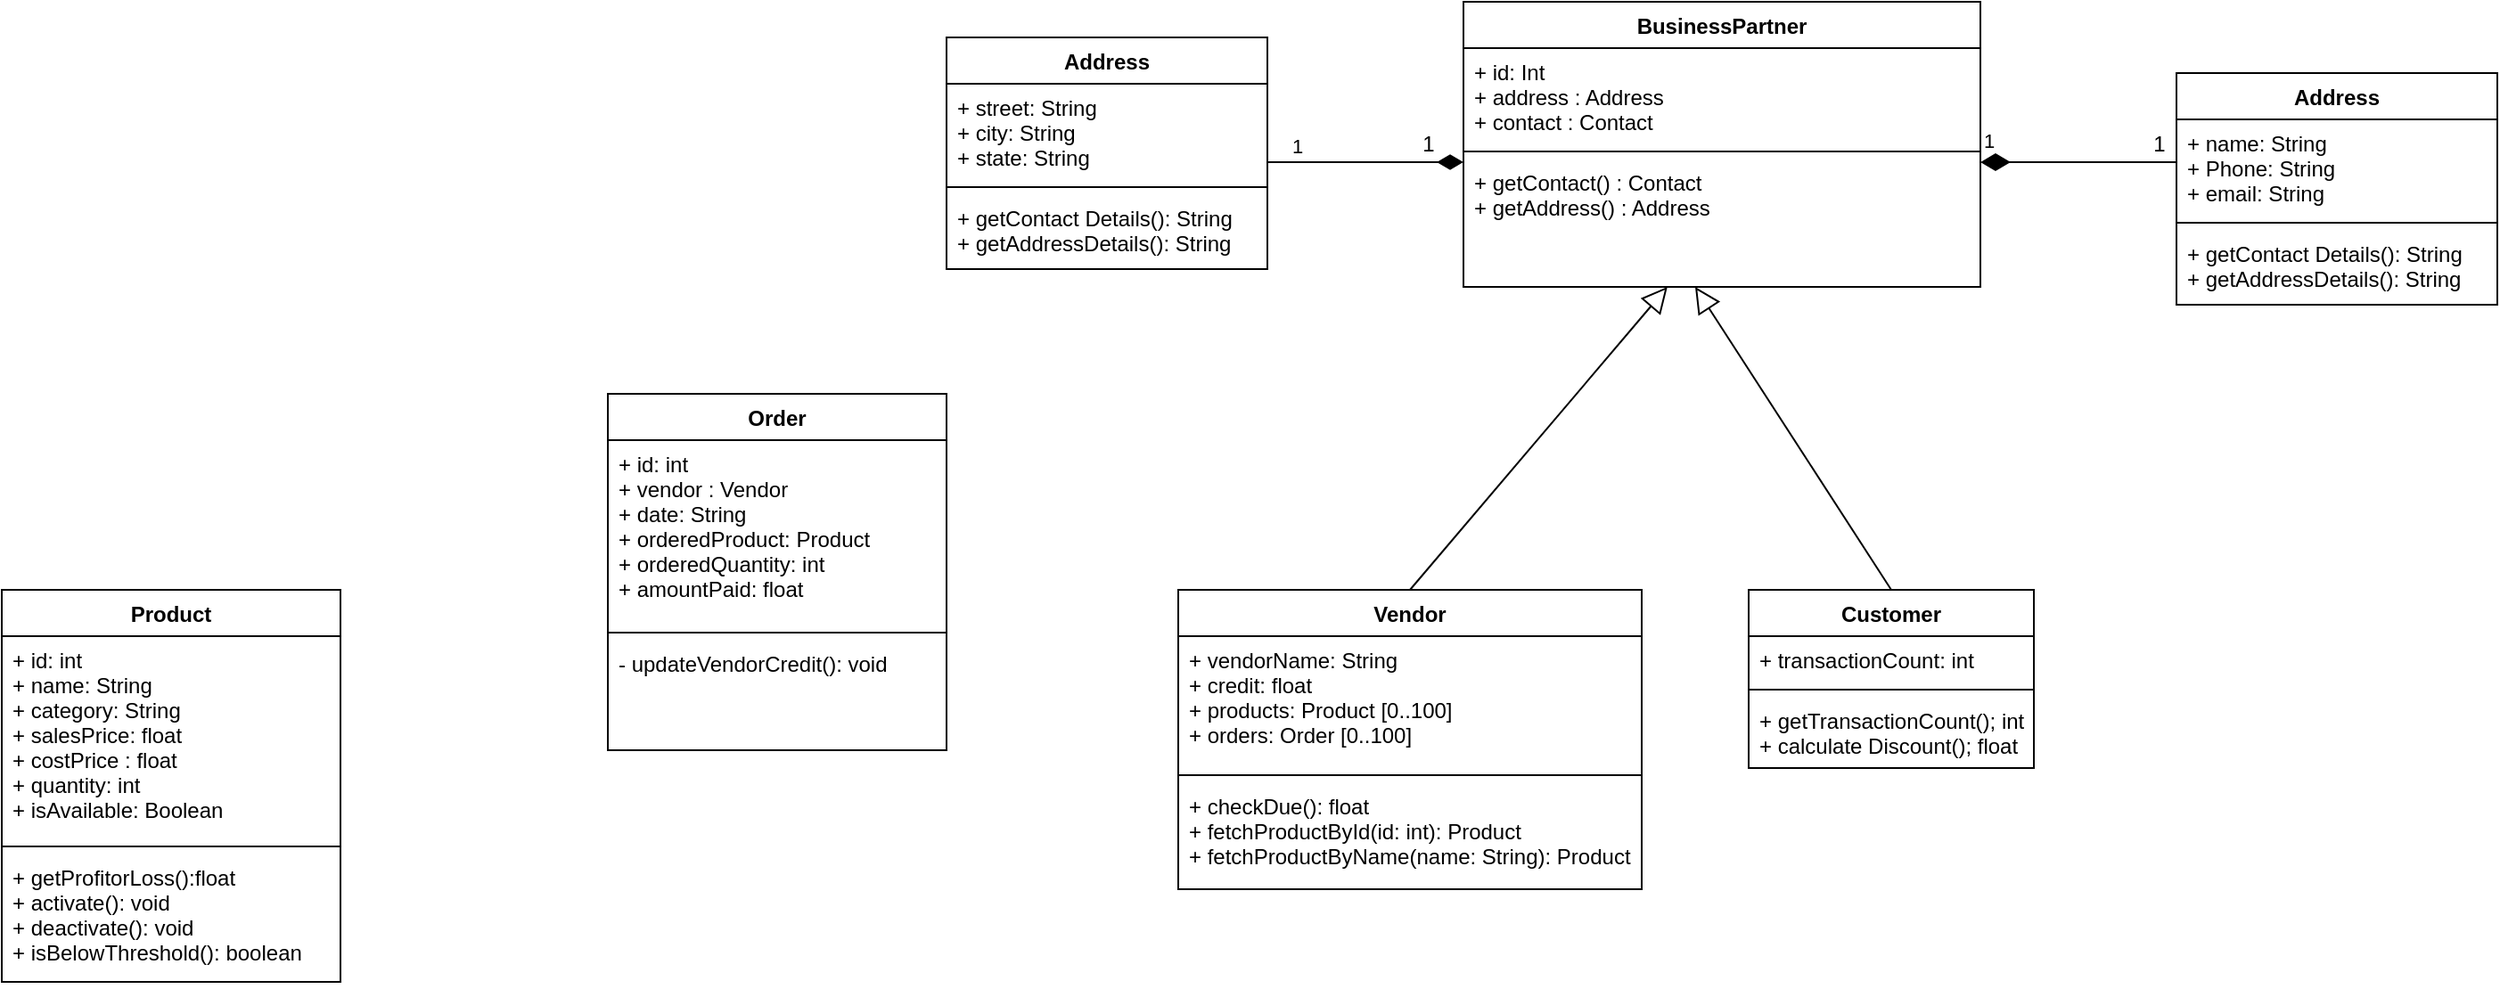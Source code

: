<mxfile version="15.3.0" type="github">
  <diagram id="UPn27FwMhSwaFrOdYIV2" name="Page-1">
    <mxGraphModel dx="868" dy="482" grid="1" gridSize="10" guides="1" tooltips="1" connect="1" arrows="1" fold="1" page="1" pageScale="1" pageWidth="1169" pageHeight="1654" math="0" shadow="0">
      <root>
        <mxCell id="0" />
        <mxCell id="1" parent="0" />
        <mxCell id="CdOk1dQUQj-y5VEX96Gy-9" value="Product" style="swimlane;fontStyle=1;align=center;verticalAlign=top;childLayout=stackLayout;horizontal=1;startSize=26;horizontalStack=0;resizeParent=1;resizeParentMax=0;resizeLast=0;collapsible=1;marginBottom=0;" parent="1" vertex="1">
          <mxGeometry x="50" y="440" width="190" height="220" as="geometry" />
        </mxCell>
        <mxCell id="CdOk1dQUQj-y5VEX96Gy-10" value="+ id: int&#xa;+ name: String&#xa;+ category: String&#xa;+ salesPrice: float&#xa;+ costPrice : float&#xa;+ quantity: int&#xa;+ isAvailable: Boolean" style="text;strokeColor=none;fillColor=none;align=left;verticalAlign=top;spacingLeft=4;spacingRight=4;overflow=hidden;rotatable=0;points=[[0,0.5],[1,0.5]];portConstraint=eastwest;" parent="CdOk1dQUQj-y5VEX96Gy-9" vertex="1">
          <mxGeometry y="26" width="190" height="114" as="geometry" />
        </mxCell>
        <mxCell id="CdOk1dQUQj-y5VEX96Gy-11" value="" style="line;strokeWidth=1;fillColor=none;align=left;verticalAlign=middle;spacingTop=-1;spacingLeft=3;spacingRight=3;rotatable=0;labelPosition=right;points=[];portConstraint=eastwest;" parent="CdOk1dQUQj-y5VEX96Gy-9" vertex="1">
          <mxGeometry y="140" width="190" height="8" as="geometry" />
        </mxCell>
        <mxCell id="CdOk1dQUQj-y5VEX96Gy-12" value="+ getProfitorLoss():float&#xa;+ activate(): void&#xa;+ deactivate(): void&#xa;+ isBelowThreshold(): boolean&#xa;" style="text;strokeColor=none;fillColor=none;align=left;verticalAlign=top;spacingLeft=4;spacingRight=4;overflow=hidden;rotatable=0;points=[[0,0.5],[1,0.5]];portConstraint=eastwest;" parent="CdOk1dQUQj-y5VEX96Gy-9" vertex="1">
          <mxGeometry y="148" width="190" height="72" as="geometry" />
        </mxCell>
        <mxCell id="CdOk1dQUQj-y5VEX96Gy-13" value="Order" style="swimlane;fontStyle=1;align=center;verticalAlign=top;childLayout=stackLayout;horizontal=1;startSize=26;horizontalStack=0;resizeParent=1;resizeParentMax=0;resizeLast=0;collapsible=1;marginBottom=0;" parent="1" vertex="1">
          <mxGeometry x="390" y="330" width="190" height="200" as="geometry" />
        </mxCell>
        <mxCell id="CdOk1dQUQj-y5VEX96Gy-14" value="+ id: int&#xa;+ vendor : Vendor&#xa;+ date: String&#xa;+ orderedProduct: Product&#xa;+ orderedQuantity: int&#xa;+ amountPaid: float" style="text;strokeColor=none;fillColor=none;align=left;verticalAlign=top;spacingLeft=4;spacingRight=4;overflow=hidden;rotatable=0;points=[[0,0.5],[1,0.5]];portConstraint=eastwest;" parent="CdOk1dQUQj-y5VEX96Gy-13" vertex="1">
          <mxGeometry y="26" width="190" height="104" as="geometry" />
        </mxCell>
        <mxCell id="CdOk1dQUQj-y5VEX96Gy-15" value="" style="line;strokeWidth=1;fillColor=none;align=left;verticalAlign=middle;spacingTop=-1;spacingLeft=3;spacingRight=3;rotatable=0;labelPosition=right;points=[];portConstraint=eastwest;" parent="CdOk1dQUQj-y5VEX96Gy-13" vertex="1">
          <mxGeometry y="130" width="190" height="8" as="geometry" />
        </mxCell>
        <mxCell id="CdOk1dQUQj-y5VEX96Gy-16" value="- updateVendorCredit(): void" style="text;strokeColor=none;fillColor=none;align=left;verticalAlign=top;spacingLeft=4;spacingRight=4;overflow=hidden;rotatable=0;points=[[0,0.5],[1,0.5]];portConstraint=eastwest;" parent="CdOk1dQUQj-y5VEX96Gy-13" vertex="1">
          <mxGeometry y="138" width="190" height="62" as="geometry" />
        </mxCell>
        <mxCell id="CdOk1dQUQj-y5VEX96Gy-17" value="BusinessPartner" style="swimlane;fontStyle=1;align=center;verticalAlign=top;childLayout=stackLayout;horizontal=1;startSize=26;horizontalStack=0;resizeParent=1;resizeParentMax=0;resizeLast=0;collapsible=1;marginBottom=0;" parent="1" vertex="1">
          <mxGeometry x="870" y="110" width="290" height="160" as="geometry" />
        </mxCell>
        <mxCell id="CdOk1dQUQj-y5VEX96Gy-18" value="+ id: Int&#xa;+ address : Address&#xa;+ contact : Contact" style="text;strokeColor=none;fillColor=none;align=left;verticalAlign=top;spacingLeft=4;spacingRight=4;overflow=hidden;rotatable=0;points=[[0,0.5],[1,0.5]];portConstraint=eastwest;" parent="CdOk1dQUQj-y5VEX96Gy-17" vertex="1">
          <mxGeometry y="26" width="290" height="54" as="geometry" />
        </mxCell>
        <mxCell id="CdOk1dQUQj-y5VEX96Gy-19" value="" style="line;strokeWidth=1;fillColor=none;align=left;verticalAlign=middle;spacingTop=-1;spacingLeft=3;spacingRight=3;rotatable=0;labelPosition=right;points=[];portConstraint=eastwest;" parent="CdOk1dQUQj-y5VEX96Gy-17" vertex="1">
          <mxGeometry y="80" width="290" height="8" as="geometry" />
        </mxCell>
        <mxCell id="CdOk1dQUQj-y5VEX96Gy-20" value="+ getContact() : Contact&#xa;+ getAddress() : Address" style="text;strokeColor=none;fillColor=none;align=left;verticalAlign=top;spacingLeft=4;spacingRight=4;overflow=hidden;rotatable=0;points=[[0,0.5],[1,0.5]];portConstraint=eastwest;" parent="CdOk1dQUQj-y5VEX96Gy-17" vertex="1">
          <mxGeometry y="88" width="290" height="72" as="geometry" />
        </mxCell>
        <mxCell id="CdOk1dQUQj-y5VEX96Gy-23" value="Vendor" style="swimlane;fontStyle=1;align=center;verticalAlign=top;childLayout=stackLayout;horizontal=1;startSize=26;horizontalStack=0;resizeParent=1;resizeParentMax=0;resizeLast=0;collapsible=1;marginBottom=0;" parent="1" vertex="1">
          <mxGeometry x="710" y="440" width="260" height="168" as="geometry" />
        </mxCell>
        <mxCell id="CdOk1dQUQj-y5VEX96Gy-24" value="+ vendorName: String&#xa;+ credit: float&#xa;+ products: Product [0..100]&#xa;+ orders: Order [0..100]" style="text;strokeColor=none;fillColor=none;align=left;verticalAlign=top;spacingLeft=4;spacingRight=4;overflow=hidden;rotatable=0;points=[[0,0.5],[1,0.5]];portConstraint=eastwest;" parent="CdOk1dQUQj-y5VEX96Gy-23" vertex="1">
          <mxGeometry y="26" width="260" height="74" as="geometry" />
        </mxCell>
        <mxCell id="CdOk1dQUQj-y5VEX96Gy-25" value="" style="line;strokeWidth=1;fillColor=none;align=left;verticalAlign=middle;spacingTop=-1;spacingLeft=3;spacingRight=3;rotatable=0;labelPosition=right;points=[];portConstraint=eastwest;" parent="CdOk1dQUQj-y5VEX96Gy-23" vertex="1">
          <mxGeometry y="100" width="260" height="8" as="geometry" />
        </mxCell>
        <mxCell id="CdOk1dQUQj-y5VEX96Gy-26" value="+ checkDue(): float&#xa;+ fetchProductById(id: int): Product&#xa;+ fetchProductByName(name: String): Product" style="text;strokeColor=none;fillColor=none;align=left;verticalAlign=top;spacingLeft=4;spacingRight=4;overflow=hidden;rotatable=0;points=[[0,0.5],[1,0.5]];portConstraint=eastwest;" parent="CdOk1dQUQj-y5VEX96Gy-23" vertex="1">
          <mxGeometry y="108" width="260" height="60" as="geometry" />
        </mxCell>
        <mxCell id="CdOk1dQUQj-y5VEX96Gy-27" value="Customer" style="swimlane;fontStyle=1;align=center;verticalAlign=top;childLayout=stackLayout;horizontal=1;startSize=26;horizontalStack=0;resizeParent=1;resizeParentMax=0;resizeLast=0;collapsible=1;marginBottom=0;" parent="1" vertex="1">
          <mxGeometry x="1030" y="440" width="160" height="100" as="geometry" />
        </mxCell>
        <mxCell id="CdOk1dQUQj-y5VEX96Gy-28" value="+ transactionCount: int" style="text;strokeColor=none;fillColor=none;align=left;verticalAlign=top;spacingLeft=4;spacingRight=4;overflow=hidden;rotatable=0;points=[[0,0.5],[1,0.5]];portConstraint=eastwest;" parent="CdOk1dQUQj-y5VEX96Gy-27" vertex="1">
          <mxGeometry y="26" width="160" height="26" as="geometry" />
        </mxCell>
        <mxCell id="CdOk1dQUQj-y5VEX96Gy-29" value="" style="line;strokeWidth=1;fillColor=none;align=left;verticalAlign=middle;spacingTop=-1;spacingLeft=3;spacingRight=3;rotatable=0;labelPosition=right;points=[];portConstraint=eastwest;" parent="CdOk1dQUQj-y5VEX96Gy-27" vertex="1">
          <mxGeometry y="52" width="160" height="8" as="geometry" />
        </mxCell>
        <mxCell id="CdOk1dQUQj-y5VEX96Gy-30" value="+ getTransactionCount(); int&#xa;+ calculate Discount(); float" style="text;strokeColor=none;fillColor=none;align=left;verticalAlign=top;spacingLeft=4;spacingRight=4;overflow=hidden;rotatable=0;points=[[0,0.5],[1,0.5]];portConstraint=eastwest;" parent="CdOk1dQUQj-y5VEX96Gy-27" vertex="1">
          <mxGeometry y="60" width="160" height="40" as="geometry" />
        </mxCell>
        <mxCell id="lz1PXRVS1D92EgQesQCd-1" value="Address" style="swimlane;fontStyle=1;align=center;verticalAlign=top;childLayout=stackLayout;horizontal=1;startSize=26;horizontalStack=0;resizeParent=1;resizeParentMax=0;resizeLast=0;collapsible=1;marginBottom=0;" vertex="1" parent="1">
          <mxGeometry x="580" y="130" width="180" height="130" as="geometry" />
        </mxCell>
        <mxCell id="lz1PXRVS1D92EgQesQCd-2" value="+ street: String&#xa;+ city: String&#xa;+ state: String&#xa;&#xa;" style="text;strokeColor=none;fillColor=none;align=left;verticalAlign=top;spacingLeft=4;spacingRight=4;overflow=hidden;rotatable=0;points=[[0,0.5],[1,0.5]];portConstraint=eastwest;" vertex="1" parent="lz1PXRVS1D92EgQesQCd-1">
          <mxGeometry y="26" width="180" height="54" as="geometry" />
        </mxCell>
        <mxCell id="lz1PXRVS1D92EgQesQCd-3" value="" style="line;strokeWidth=1;fillColor=none;align=left;verticalAlign=middle;spacingTop=-1;spacingLeft=3;spacingRight=3;rotatable=0;labelPosition=right;points=[];portConstraint=eastwest;" vertex="1" parent="lz1PXRVS1D92EgQesQCd-1">
          <mxGeometry y="80" width="180" height="8" as="geometry" />
        </mxCell>
        <mxCell id="lz1PXRVS1D92EgQesQCd-4" value="+ getContact Details(): String&#xa;+ getAddressDetails(): String" style="text;strokeColor=none;fillColor=none;align=left;verticalAlign=top;spacingLeft=4;spacingRight=4;overflow=hidden;rotatable=0;points=[[0,0.5],[1,0.5]];portConstraint=eastwest;" vertex="1" parent="lz1PXRVS1D92EgQesQCd-1">
          <mxGeometry y="88" width="180" height="42" as="geometry" />
        </mxCell>
        <mxCell id="lz1PXRVS1D92EgQesQCd-5" value="Address" style="swimlane;fontStyle=1;align=center;verticalAlign=top;childLayout=stackLayout;horizontal=1;startSize=26;horizontalStack=0;resizeParent=1;resizeParentMax=0;resizeLast=0;collapsible=1;marginBottom=0;" vertex="1" parent="1">
          <mxGeometry x="1270" y="150" width="180" height="130" as="geometry" />
        </mxCell>
        <mxCell id="lz1PXRVS1D92EgQesQCd-6" value="+ name: String&#xa;+ Phone: String&#xa;+ email: String" style="text;strokeColor=none;fillColor=none;align=left;verticalAlign=top;spacingLeft=4;spacingRight=4;overflow=hidden;rotatable=0;points=[[0,0.5],[1,0.5]];portConstraint=eastwest;" vertex="1" parent="lz1PXRVS1D92EgQesQCd-5">
          <mxGeometry y="26" width="180" height="54" as="geometry" />
        </mxCell>
        <mxCell id="lz1PXRVS1D92EgQesQCd-7" value="" style="line;strokeWidth=1;fillColor=none;align=left;verticalAlign=middle;spacingTop=-1;spacingLeft=3;spacingRight=3;rotatable=0;labelPosition=right;points=[];portConstraint=eastwest;" vertex="1" parent="lz1PXRVS1D92EgQesQCd-5">
          <mxGeometry y="80" width="180" height="8" as="geometry" />
        </mxCell>
        <mxCell id="lz1PXRVS1D92EgQesQCd-8" value="+ getContact Details(): String&#xa;+ getAddressDetails(): String" style="text;strokeColor=none;fillColor=none;align=left;verticalAlign=top;spacingLeft=4;spacingRight=4;overflow=hidden;rotatable=0;points=[[0,0.5],[1,0.5]];portConstraint=eastwest;" vertex="1" parent="lz1PXRVS1D92EgQesQCd-5">
          <mxGeometry y="88" width="180" height="42" as="geometry" />
        </mxCell>
        <mxCell id="lz1PXRVS1D92EgQesQCd-10" value="1" style="endArrow=none;html=1;endSize=12;startArrow=diamondThin;startSize=14;startFill=1;edgeStyle=orthogonalEdgeStyle;align=left;verticalAlign=bottom;endFill=0;" edge="1" parent="1">
          <mxGeometry x="-1" y="3" relative="1" as="geometry">
            <mxPoint x="1160" y="200" as="sourcePoint" />
            <mxPoint x="1270" y="200" as="targetPoint" />
          </mxGeometry>
        </mxCell>
        <mxCell id="lz1PXRVS1D92EgQesQCd-12" value="1" style="endArrow=diamondThin;html=1;endSize=12;startArrow=none;startSize=14;startFill=0;edgeStyle=orthogonalEdgeStyle;align=left;verticalAlign=bottom;endFill=1;" edge="1" parent="1" source="lz1PXRVS1D92EgQesQCd-2">
          <mxGeometry x="-0.778" relative="1" as="geometry">
            <mxPoint x="780" y="200" as="sourcePoint" />
            <mxPoint x="870" y="200" as="targetPoint" />
            <Array as="points">
              <mxPoint x="780" y="200" />
              <mxPoint x="780" y="200" />
            </Array>
            <mxPoint as="offset" />
          </mxGeometry>
        </mxCell>
        <mxCell id="lz1PXRVS1D92EgQesQCd-13" value="1" style="text;html=1;align=center;verticalAlign=middle;resizable=0;points=[];autosize=1;strokeColor=none;fillColor=none;" vertex="1" parent="1">
          <mxGeometry x="840" y="180" width="20" height="20" as="geometry" />
        </mxCell>
        <mxCell id="lz1PXRVS1D92EgQesQCd-15" value="1" style="text;html=1;align=center;verticalAlign=middle;resizable=0;points=[];autosize=1;strokeColor=none;fillColor=none;" vertex="1" parent="1">
          <mxGeometry x="1250" y="180" width="20" height="20" as="geometry" />
        </mxCell>
        <mxCell id="lz1PXRVS1D92EgQesQCd-17" value="" style="endArrow=block;endFill=0;endSize=12;html=1;exitX=0.5;exitY=0;exitDx=0;exitDy=0;exitPerimeter=0;" edge="1" parent="1" source="CdOk1dQUQj-y5VEX96Gy-23" target="CdOk1dQUQj-y5VEX96Gy-20">
          <mxGeometry width="160" relative="1" as="geometry">
            <mxPoint x="840" y="429.5" as="sourcePoint" />
            <mxPoint x="960" y="273" as="targetPoint" />
          </mxGeometry>
        </mxCell>
        <mxCell id="lz1PXRVS1D92EgQesQCd-18" value="" style="endArrow=block;endFill=0;endSize=12;html=1;exitX=0.5;exitY=0;exitDx=0;exitDy=0;" edge="1" parent="1" source="CdOk1dQUQj-y5VEX96Gy-27">
          <mxGeometry width="160" relative="1" as="geometry">
            <mxPoint x="850" y="450" as="sourcePoint" />
            <mxPoint x="1000" y="270" as="targetPoint" />
          </mxGeometry>
        </mxCell>
      </root>
    </mxGraphModel>
  </diagram>
</mxfile>
